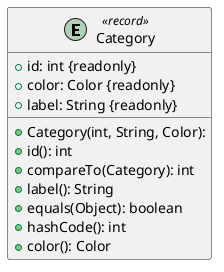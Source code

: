 @startuml
entity Category << record >> {
  + Category(int, String, Color):
    + id: int {readonly}
    + color: Color {readonly}
    + label: String {readonly}
    + id(): int
    + compareTo(Category): int
    + label(): String
    + equals(Object): boolean
    + hashCode(): int
    + color(): Color
}
@enduml
